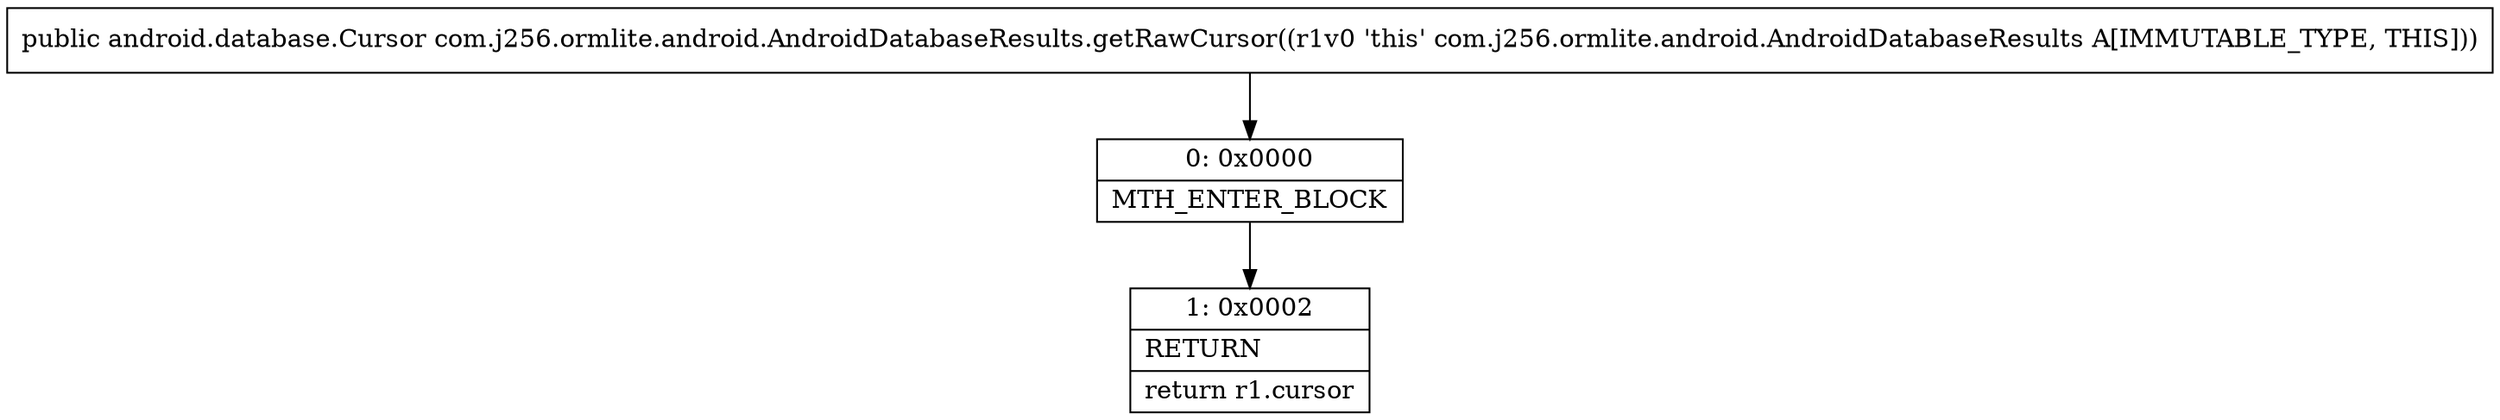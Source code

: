 digraph "CFG forcom.j256.ormlite.android.AndroidDatabaseResults.getRawCursor()Landroid\/database\/Cursor;" {
Node_0 [shape=record,label="{0\:\ 0x0000|MTH_ENTER_BLOCK\l}"];
Node_1 [shape=record,label="{1\:\ 0x0002|RETURN\l|return r1.cursor\l}"];
MethodNode[shape=record,label="{public android.database.Cursor com.j256.ormlite.android.AndroidDatabaseResults.getRawCursor((r1v0 'this' com.j256.ormlite.android.AndroidDatabaseResults A[IMMUTABLE_TYPE, THIS])) }"];
MethodNode -> Node_0;
Node_0 -> Node_1;
}

